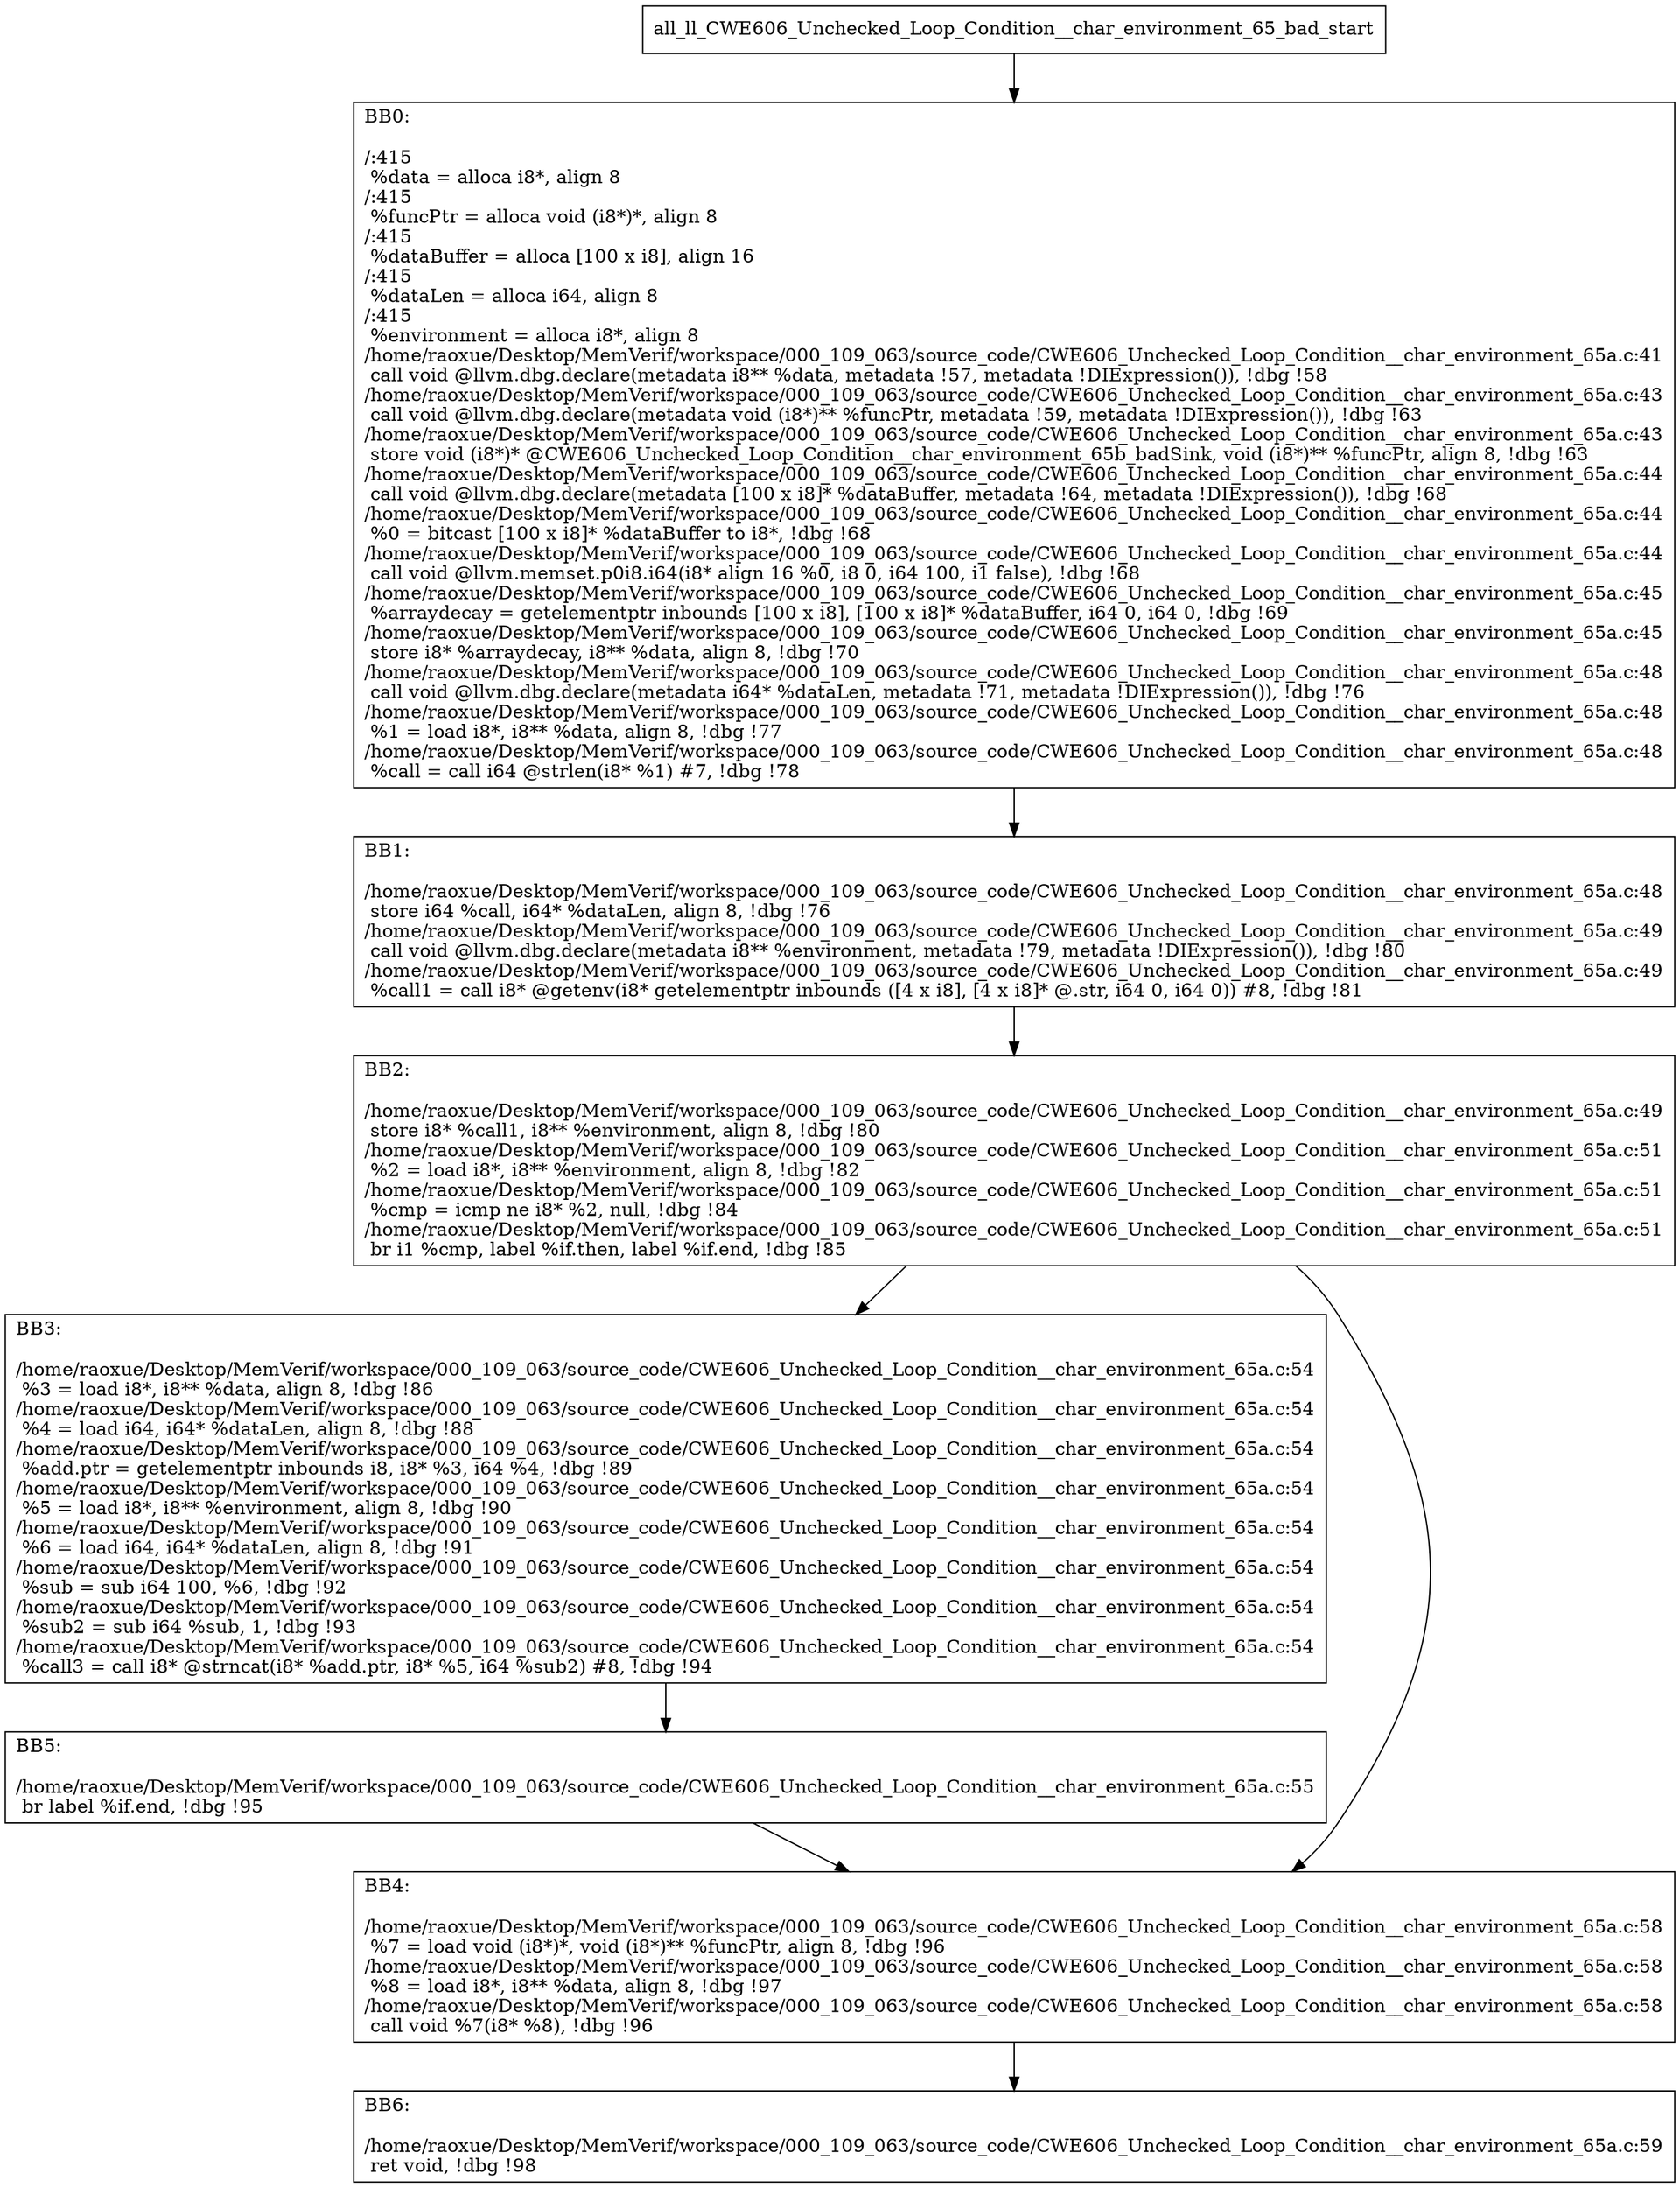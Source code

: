 digraph "CFG for'all_ll_CWE606_Unchecked_Loop_Condition__char_environment_65_bad' function" {
	BBall_ll_CWE606_Unchecked_Loop_Condition__char_environment_65_bad_start[shape=record,label="{all_ll_CWE606_Unchecked_Loop_Condition__char_environment_65_bad_start}"];
	BBall_ll_CWE606_Unchecked_Loop_Condition__char_environment_65_bad_start-> all_ll_CWE606_Unchecked_Loop_Condition__char_environment_65_badBB0;
	all_ll_CWE606_Unchecked_Loop_Condition__char_environment_65_badBB0 [shape=record, label="{BB0:\l\l/:415\l
  %data = alloca i8*, align 8\l
/:415\l
  %funcPtr = alloca void (i8*)*, align 8\l
/:415\l
  %dataBuffer = alloca [100 x i8], align 16\l
/:415\l
  %dataLen = alloca i64, align 8\l
/:415\l
  %environment = alloca i8*, align 8\l
/home/raoxue/Desktop/MemVerif/workspace/000_109_063/source_code/CWE606_Unchecked_Loop_Condition__char_environment_65a.c:41\l
  call void @llvm.dbg.declare(metadata i8** %data, metadata !57, metadata !DIExpression()), !dbg !58\l
/home/raoxue/Desktop/MemVerif/workspace/000_109_063/source_code/CWE606_Unchecked_Loop_Condition__char_environment_65a.c:43\l
  call void @llvm.dbg.declare(metadata void (i8*)** %funcPtr, metadata !59, metadata !DIExpression()), !dbg !63\l
/home/raoxue/Desktop/MemVerif/workspace/000_109_063/source_code/CWE606_Unchecked_Loop_Condition__char_environment_65a.c:43\l
  store void (i8*)* @CWE606_Unchecked_Loop_Condition__char_environment_65b_badSink, void (i8*)** %funcPtr, align 8, !dbg !63\l
/home/raoxue/Desktop/MemVerif/workspace/000_109_063/source_code/CWE606_Unchecked_Loop_Condition__char_environment_65a.c:44\l
  call void @llvm.dbg.declare(metadata [100 x i8]* %dataBuffer, metadata !64, metadata !DIExpression()), !dbg !68\l
/home/raoxue/Desktop/MemVerif/workspace/000_109_063/source_code/CWE606_Unchecked_Loop_Condition__char_environment_65a.c:44\l
  %0 = bitcast [100 x i8]* %dataBuffer to i8*, !dbg !68\l
/home/raoxue/Desktop/MemVerif/workspace/000_109_063/source_code/CWE606_Unchecked_Loop_Condition__char_environment_65a.c:44\l
  call void @llvm.memset.p0i8.i64(i8* align 16 %0, i8 0, i64 100, i1 false), !dbg !68\l
/home/raoxue/Desktop/MemVerif/workspace/000_109_063/source_code/CWE606_Unchecked_Loop_Condition__char_environment_65a.c:45\l
  %arraydecay = getelementptr inbounds [100 x i8], [100 x i8]* %dataBuffer, i64 0, i64 0, !dbg !69\l
/home/raoxue/Desktop/MemVerif/workspace/000_109_063/source_code/CWE606_Unchecked_Loop_Condition__char_environment_65a.c:45\l
  store i8* %arraydecay, i8** %data, align 8, !dbg !70\l
/home/raoxue/Desktop/MemVerif/workspace/000_109_063/source_code/CWE606_Unchecked_Loop_Condition__char_environment_65a.c:48\l
  call void @llvm.dbg.declare(metadata i64* %dataLen, metadata !71, metadata !DIExpression()), !dbg !76\l
/home/raoxue/Desktop/MemVerif/workspace/000_109_063/source_code/CWE606_Unchecked_Loop_Condition__char_environment_65a.c:48\l
  %1 = load i8*, i8** %data, align 8, !dbg !77\l
/home/raoxue/Desktop/MemVerif/workspace/000_109_063/source_code/CWE606_Unchecked_Loop_Condition__char_environment_65a.c:48\l
  %call = call i64 @strlen(i8* %1) #7, !dbg !78\l
}"];
	all_ll_CWE606_Unchecked_Loop_Condition__char_environment_65_badBB0-> all_ll_CWE606_Unchecked_Loop_Condition__char_environment_65_badBB1;
	all_ll_CWE606_Unchecked_Loop_Condition__char_environment_65_badBB1 [shape=record, label="{BB1:\l\l/home/raoxue/Desktop/MemVerif/workspace/000_109_063/source_code/CWE606_Unchecked_Loop_Condition__char_environment_65a.c:48\l
  store i64 %call, i64* %dataLen, align 8, !dbg !76\l
/home/raoxue/Desktop/MemVerif/workspace/000_109_063/source_code/CWE606_Unchecked_Loop_Condition__char_environment_65a.c:49\l
  call void @llvm.dbg.declare(metadata i8** %environment, metadata !79, metadata !DIExpression()), !dbg !80\l
/home/raoxue/Desktop/MemVerif/workspace/000_109_063/source_code/CWE606_Unchecked_Loop_Condition__char_environment_65a.c:49\l
  %call1 = call i8* @getenv(i8* getelementptr inbounds ([4 x i8], [4 x i8]* @.str, i64 0, i64 0)) #8, !dbg !81\l
}"];
	all_ll_CWE606_Unchecked_Loop_Condition__char_environment_65_badBB1-> all_ll_CWE606_Unchecked_Loop_Condition__char_environment_65_badBB2;
	all_ll_CWE606_Unchecked_Loop_Condition__char_environment_65_badBB2 [shape=record, label="{BB2:\l\l/home/raoxue/Desktop/MemVerif/workspace/000_109_063/source_code/CWE606_Unchecked_Loop_Condition__char_environment_65a.c:49\l
  store i8* %call1, i8** %environment, align 8, !dbg !80\l
/home/raoxue/Desktop/MemVerif/workspace/000_109_063/source_code/CWE606_Unchecked_Loop_Condition__char_environment_65a.c:51\l
  %2 = load i8*, i8** %environment, align 8, !dbg !82\l
/home/raoxue/Desktop/MemVerif/workspace/000_109_063/source_code/CWE606_Unchecked_Loop_Condition__char_environment_65a.c:51\l
  %cmp = icmp ne i8* %2, null, !dbg !84\l
/home/raoxue/Desktop/MemVerif/workspace/000_109_063/source_code/CWE606_Unchecked_Loop_Condition__char_environment_65a.c:51\l
  br i1 %cmp, label %if.then, label %if.end, !dbg !85\l
}"];
	all_ll_CWE606_Unchecked_Loop_Condition__char_environment_65_badBB2-> all_ll_CWE606_Unchecked_Loop_Condition__char_environment_65_badBB3;
	all_ll_CWE606_Unchecked_Loop_Condition__char_environment_65_badBB2-> all_ll_CWE606_Unchecked_Loop_Condition__char_environment_65_badBB4;
	all_ll_CWE606_Unchecked_Loop_Condition__char_environment_65_badBB3 [shape=record, label="{BB3:\l\l/home/raoxue/Desktop/MemVerif/workspace/000_109_063/source_code/CWE606_Unchecked_Loop_Condition__char_environment_65a.c:54\l
  %3 = load i8*, i8** %data, align 8, !dbg !86\l
/home/raoxue/Desktop/MemVerif/workspace/000_109_063/source_code/CWE606_Unchecked_Loop_Condition__char_environment_65a.c:54\l
  %4 = load i64, i64* %dataLen, align 8, !dbg !88\l
/home/raoxue/Desktop/MemVerif/workspace/000_109_063/source_code/CWE606_Unchecked_Loop_Condition__char_environment_65a.c:54\l
  %add.ptr = getelementptr inbounds i8, i8* %3, i64 %4, !dbg !89\l
/home/raoxue/Desktop/MemVerif/workspace/000_109_063/source_code/CWE606_Unchecked_Loop_Condition__char_environment_65a.c:54\l
  %5 = load i8*, i8** %environment, align 8, !dbg !90\l
/home/raoxue/Desktop/MemVerif/workspace/000_109_063/source_code/CWE606_Unchecked_Loop_Condition__char_environment_65a.c:54\l
  %6 = load i64, i64* %dataLen, align 8, !dbg !91\l
/home/raoxue/Desktop/MemVerif/workspace/000_109_063/source_code/CWE606_Unchecked_Loop_Condition__char_environment_65a.c:54\l
  %sub = sub i64 100, %6, !dbg !92\l
/home/raoxue/Desktop/MemVerif/workspace/000_109_063/source_code/CWE606_Unchecked_Loop_Condition__char_environment_65a.c:54\l
  %sub2 = sub i64 %sub, 1, !dbg !93\l
/home/raoxue/Desktop/MemVerif/workspace/000_109_063/source_code/CWE606_Unchecked_Loop_Condition__char_environment_65a.c:54\l
  %call3 = call i8* @strncat(i8* %add.ptr, i8* %5, i64 %sub2) #8, !dbg !94\l
}"];
	all_ll_CWE606_Unchecked_Loop_Condition__char_environment_65_badBB3-> all_ll_CWE606_Unchecked_Loop_Condition__char_environment_65_badBB5;
	all_ll_CWE606_Unchecked_Loop_Condition__char_environment_65_badBB5 [shape=record, label="{BB5:\l\l/home/raoxue/Desktop/MemVerif/workspace/000_109_063/source_code/CWE606_Unchecked_Loop_Condition__char_environment_65a.c:55\l
  br label %if.end, !dbg !95\l
}"];
	all_ll_CWE606_Unchecked_Loop_Condition__char_environment_65_badBB5-> all_ll_CWE606_Unchecked_Loop_Condition__char_environment_65_badBB4;
	all_ll_CWE606_Unchecked_Loop_Condition__char_environment_65_badBB4 [shape=record, label="{BB4:\l\l/home/raoxue/Desktop/MemVerif/workspace/000_109_063/source_code/CWE606_Unchecked_Loop_Condition__char_environment_65a.c:58\l
  %7 = load void (i8*)*, void (i8*)** %funcPtr, align 8, !dbg !96\l
/home/raoxue/Desktop/MemVerif/workspace/000_109_063/source_code/CWE606_Unchecked_Loop_Condition__char_environment_65a.c:58\l
  %8 = load i8*, i8** %data, align 8, !dbg !97\l
/home/raoxue/Desktop/MemVerif/workspace/000_109_063/source_code/CWE606_Unchecked_Loop_Condition__char_environment_65a.c:58\l
  call void %7(i8* %8), !dbg !96\l
}"];
	all_ll_CWE606_Unchecked_Loop_Condition__char_environment_65_badBB4-> all_ll_CWE606_Unchecked_Loop_Condition__char_environment_65_badBB6;
	all_ll_CWE606_Unchecked_Loop_Condition__char_environment_65_badBB6 [shape=record, label="{BB6:\l\l/home/raoxue/Desktop/MemVerif/workspace/000_109_063/source_code/CWE606_Unchecked_Loop_Condition__char_environment_65a.c:59\l
  ret void, !dbg !98\l
}"];
}
